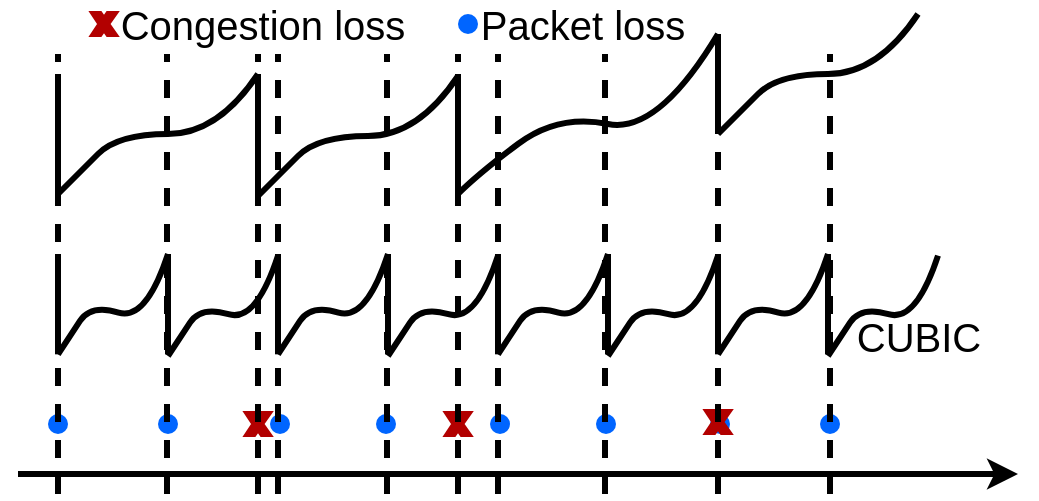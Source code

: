 <mxfile version="13.3.1" type="device"><diagram id="wY5TZC8zEZYDdKHKrgQs" name="Page-1"><mxGraphModel dx="946" dy="625" grid="1" gridSize="10" guides="1" tooltips="1" connect="1" arrows="1" fold="1" page="1" pageScale="1" pageWidth="827" pageHeight="1169" math="0" shadow="0"><root><mxCell id="0"/><mxCell id="1" parent="0"/><mxCell id="4qHEV066JnhbTxPfTesd-1" value="" style="curved=1;endArrow=none;html=1;endFill=0;strokeWidth=3;strokeColor=#000000;fillColor=#f8cecc;" parent="1" edge="1"><mxGeometry width="50" height="50" relative="1" as="geometry"><mxPoint x="200" y="220" as="sourcePoint"/><mxPoint x="300" y="160" as="targetPoint"/><Array as="points"><mxPoint x="200" y="220"/><mxPoint x="210" y="210"/><mxPoint x="230" y="190"/><mxPoint x="280" y="190"/></Array></mxGeometry></mxCell><mxCell id="4qHEV066JnhbTxPfTesd-2" value="" style="endArrow=none;html=1;strokeWidth=3;strokeColor=#000000;fillColor=#f8cecc;" parent="1" edge="1"><mxGeometry width="50" height="50" relative="1" as="geometry"><mxPoint x="200" y="220" as="sourcePoint"/><mxPoint x="200" y="160" as="targetPoint"/></mxGeometry></mxCell><mxCell id="4qHEV066JnhbTxPfTesd-3" value="" style="endArrow=none;html=1;strokeWidth=3;strokeColor=#000000;fillColor=#f8cecc;" parent="1" edge="1"><mxGeometry width="50" height="50" relative="1" as="geometry"><mxPoint x="300" y="220" as="sourcePoint"/><mxPoint x="300" y="160" as="targetPoint"/></mxGeometry></mxCell><mxCell id="4qHEV066JnhbTxPfTesd-4" value="" style="curved=1;endArrow=none;html=1;endFill=0;strokeWidth=3;strokeColor=#000000;fillColor=#f8cecc;" parent="1" edge="1"><mxGeometry width="50" height="50" relative="1" as="geometry"><mxPoint x="300" y="221" as="sourcePoint"/><mxPoint x="400" y="161" as="targetPoint"/><Array as="points"><mxPoint x="300" y="221"/><mxPoint x="310" y="211"/><mxPoint x="330" y="191"/><mxPoint x="380" y="191"/></Array></mxGeometry></mxCell><mxCell id="4qHEV066JnhbTxPfTesd-5" value="" style="endArrow=none;html=1;strokeWidth=3;strokeColor=#000000;fillColor=#f8cecc;" parent="1" edge="1"><mxGeometry width="50" height="50" relative="1" as="geometry"><mxPoint x="400" y="220" as="sourcePoint"/><mxPoint x="400" y="160" as="targetPoint"/></mxGeometry></mxCell><mxCell id="4qHEV066JnhbTxPfTesd-11" value="" style="group;strokeWidth=3;" parent="1" vertex="1" connectable="0"><mxGeometry x="200" y="250" width="110" height="51" as="geometry"/></mxCell><mxCell id="4qHEV066JnhbTxPfTesd-6" value="" style="curved=1;endArrow=none;html=1;endFill=0;strokeWidth=3;" parent="4qHEV066JnhbTxPfTesd-11" edge="1"><mxGeometry width="50" height="50" relative="1" as="geometry"><mxPoint y="50.164" as="sourcePoint"/><mxPoint x="55.0" as="targetPoint"/><Array as="points"><mxPoint y="50.164"/><mxPoint x="5.5" y="41.803"/><mxPoint x="16.5" y="25.082"/><mxPoint x="44" y="33.443"/></Array></mxGeometry></mxCell><mxCell id="4qHEV066JnhbTxPfTesd-7" value="" style="endArrow=none;html=1;strokeWidth=3;" parent="4qHEV066JnhbTxPfTesd-11" edge="1"><mxGeometry width="50" height="50" relative="1" as="geometry"><mxPoint y="50.164" as="sourcePoint"/><mxPoint as="targetPoint"/></mxGeometry></mxCell><mxCell id="4qHEV066JnhbTxPfTesd-8" value="" style="endArrow=none;html=1;strokeWidth=3;" parent="4qHEV066JnhbTxPfTesd-11" edge="1"><mxGeometry width="50" height="50" relative="1" as="geometry"><mxPoint x="55.0" y="50.164" as="sourcePoint"/><mxPoint x="55.0" as="targetPoint"/></mxGeometry></mxCell><mxCell id="4qHEV066JnhbTxPfTesd-9" value="" style="curved=1;endArrow=none;html=1;endFill=0;strokeWidth=3;" parent="4qHEV066JnhbTxPfTesd-11" edge="1"><mxGeometry width="50" height="50" relative="1" as="geometry"><mxPoint x="55.0" y="51" as="sourcePoint"/><mxPoint x="110.0" y="0.836" as="targetPoint"/><Array as="points"><mxPoint x="55.0" y="51"/><mxPoint x="60.5" y="42.639"/><mxPoint x="71.5" y="25.918"/><mxPoint x="99.0" y="34.279"/></Array></mxGeometry></mxCell><mxCell id="4qHEV066JnhbTxPfTesd-12" value="" style="curved=1;endArrow=none;html=1;endFill=0;strokeWidth=3;strokeColor=#000000;fillColor=#f8cecc;" parent="1" edge="1"><mxGeometry width="50" height="50" relative="1" as="geometry"><mxPoint x="400" y="220" as="sourcePoint"/><mxPoint x="530" y="140" as="targetPoint"/><Array as="points"><mxPoint x="400" y="220"/><mxPoint x="410" y="210"/><mxPoint x="450" y="180"/><mxPoint x="500" y="190"/></Array></mxGeometry></mxCell><mxCell id="4qHEV066JnhbTxPfTesd-13" value="" style="endArrow=none;html=1;strokeWidth=3;strokeColor=#000000;fillColor=#f8cecc;" parent="1" edge="1"><mxGeometry width="50" height="50" relative="1" as="geometry"><mxPoint x="530" y="190" as="sourcePoint"/><mxPoint x="530" y="140" as="targetPoint"/></mxGeometry></mxCell><mxCell id="4qHEV066JnhbTxPfTesd-14" value="" style="curved=1;endArrow=none;html=1;endFill=0;strokeWidth=3;strokeColor=#000000;fillColor=#f8cecc;" parent="1" edge="1"><mxGeometry width="50" height="50" relative="1" as="geometry"><mxPoint x="530" y="190" as="sourcePoint"/><mxPoint x="630" y="130" as="targetPoint"/><Array as="points"><mxPoint x="530" y="190"/><mxPoint x="540" y="180"/><mxPoint x="560" y="160"/><mxPoint x="610" y="160"/></Array></mxGeometry></mxCell><mxCell id="4qHEV066JnhbTxPfTesd-23" value="" style="group;strokeWidth=3;" parent="1" vertex="1" connectable="0"><mxGeometry x="310" y="250" width="110" height="51" as="geometry"/></mxCell><mxCell id="4qHEV066JnhbTxPfTesd-24" value="" style="curved=1;endArrow=none;html=1;endFill=0;strokeWidth=3;" parent="4qHEV066JnhbTxPfTesd-23" edge="1"><mxGeometry width="50" height="50" relative="1" as="geometry"><mxPoint y="50.164" as="sourcePoint"/><mxPoint x="55.0" as="targetPoint"/><Array as="points"><mxPoint y="50.164"/><mxPoint x="5.5" y="41.803"/><mxPoint x="16.5" y="25.082"/><mxPoint x="44" y="33.443"/></Array></mxGeometry></mxCell><mxCell id="4qHEV066JnhbTxPfTesd-25" value="" style="endArrow=none;html=1;strokeWidth=3;" parent="4qHEV066JnhbTxPfTesd-23" edge="1"><mxGeometry width="50" height="50" relative="1" as="geometry"><mxPoint y="50.164" as="sourcePoint"/><mxPoint as="targetPoint"/></mxGeometry></mxCell><mxCell id="4qHEV066JnhbTxPfTesd-26" value="" style="endArrow=none;html=1;strokeWidth=3;" parent="4qHEV066JnhbTxPfTesd-23" edge="1"><mxGeometry width="50" height="50" relative="1" as="geometry"><mxPoint x="55.0" y="50.164" as="sourcePoint"/><mxPoint x="55.0" as="targetPoint"/></mxGeometry></mxCell><mxCell id="4qHEV066JnhbTxPfTesd-27" value="" style="curved=1;endArrow=none;html=1;endFill=0;strokeWidth=3;" parent="4qHEV066JnhbTxPfTesd-23" edge="1"><mxGeometry width="50" height="50" relative="1" as="geometry"><mxPoint x="55.0" y="51" as="sourcePoint"/><mxPoint x="110.0" y="0.836" as="targetPoint"/><Array as="points"><mxPoint x="55.0" y="51"/><mxPoint x="60.5" y="42.639"/><mxPoint x="71.5" y="25.918"/><mxPoint x="99.0" y="34.279"/></Array></mxGeometry></mxCell><mxCell id="4qHEV066JnhbTxPfTesd-28" value="" style="group;strokeWidth=3;" parent="1" vertex="1" connectable="0"><mxGeometry x="420" y="250" width="110" height="51" as="geometry"/></mxCell><mxCell id="4qHEV066JnhbTxPfTesd-29" value="" style="curved=1;endArrow=none;html=1;endFill=0;strokeWidth=3;" parent="4qHEV066JnhbTxPfTesd-28" edge="1"><mxGeometry width="50" height="50" relative="1" as="geometry"><mxPoint y="50.164" as="sourcePoint"/><mxPoint x="55.0" as="targetPoint"/><Array as="points"><mxPoint y="50.164"/><mxPoint x="5.5" y="41.803"/><mxPoint x="16.5" y="25.082"/><mxPoint x="44" y="33.443"/></Array></mxGeometry></mxCell><mxCell id="4qHEV066JnhbTxPfTesd-30" value="" style="endArrow=none;html=1;strokeWidth=3;" parent="4qHEV066JnhbTxPfTesd-28" edge="1"><mxGeometry width="50" height="50" relative="1" as="geometry"><mxPoint y="50.164" as="sourcePoint"/><mxPoint as="targetPoint"/></mxGeometry></mxCell><mxCell id="4qHEV066JnhbTxPfTesd-31" value="" style="endArrow=none;html=1;strokeWidth=3;" parent="4qHEV066JnhbTxPfTesd-28" edge="1"><mxGeometry width="50" height="50" relative="1" as="geometry"><mxPoint x="55.0" y="50.164" as="sourcePoint"/><mxPoint x="55.0" as="targetPoint"/></mxGeometry></mxCell><mxCell id="4qHEV066JnhbTxPfTesd-32" value="" style="curved=1;endArrow=none;html=1;endFill=0;strokeWidth=3;" parent="4qHEV066JnhbTxPfTesd-28" edge="1"><mxGeometry width="50" height="50" relative="1" as="geometry"><mxPoint x="55.0" y="51" as="sourcePoint"/><mxPoint x="110.0" y="0.836" as="targetPoint"/><Array as="points"><mxPoint x="55.0" y="51"/><mxPoint x="60.5" y="42.639"/><mxPoint x="71.5" y="25.918"/><mxPoint x="99.0" y="34.279"/></Array></mxGeometry></mxCell><mxCell id="4qHEV066JnhbTxPfTesd-33" value="" style="group;strokeWidth=3;" parent="1" vertex="1" connectable="0"><mxGeometry x="530" y="250" width="140" height="51" as="geometry"/></mxCell><mxCell id="4qHEV066JnhbTxPfTesd-34" value="" style="curved=1;endArrow=none;html=1;endFill=0;strokeWidth=3;" parent="4qHEV066JnhbTxPfTesd-33" edge="1"><mxGeometry width="50" height="50" relative="1" as="geometry"><mxPoint y="50.164" as="sourcePoint"/><mxPoint x="55.0" as="targetPoint"/><Array as="points"><mxPoint y="50.164"/><mxPoint x="5.5" y="41.803"/><mxPoint x="16.5" y="25.082"/><mxPoint x="44" y="33.443"/></Array></mxGeometry></mxCell><mxCell id="4qHEV066JnhbTxPfTesd-35" value="" style="endArrow=none;html=1;strokeWidth=3;" parent="4qHEV066JnhbTxPfTesd-33" edge="1"><mxGeometry width="50" height="50" relative="1" as="geometry"><mxPoint y="50.164" as="sourcePoint"/><mxPoint as="targetPoint"/></mxGeometry></mxCell><mxCell id="4qHEV066JnhbTxPfTesd-36" value="" style="endArrow=none;html=1;strokeWidth=3;" parent="4qHEV066JnhbTxPfTesd-33" edge="1"><mxGeometry width="50" height="50" relative="1" as="geometry"><mxPoint x="55.0" y="50.164" as="sourcePoint"/><mxPoint x="55.0" as="targetPoint"/></mxGeometry></mxCell><mxCell id="4qHEV066JnhbTxPfTesd-37" value="" style="curved=1;endArrow=none;html=1;endFill=0;strokeWidth=3;" parent="4qHEV066JnhbTxPfTesd-33" edge="1"><mxGeometry width="50" height="50" relative="1" as="geometry"><mxPoint x="55.0" y="51" as="sourcePoint"/><mxPoint x="110.0" y="0.836" as="targetPoint"/><Array as="points"><mxPoint x="55.0" y="51"/><mxPoint x="60.5" y="42.639"/><mxPoint x="71.5" y="25.918"/><mxPoint x="99.0" y="34.279"/></Array></mxGeometry></mxCell><mxCell id="BYdKNo5z4FEyq_zdMCZK-1" value="&lt;font style=&quot;font-size: 20px&quot;&gt;CUBIC&lt;/font&gt;" style="text;html=1;align=center;verticalAlign=middle;resizable=0;points=[];autosize=1;" parent="4qHEV066JnhbTxPfTesd-33" vertex="1"><mxGeometry x="60" y="31" width="80" height="20" as="geometry"/></mxCell><mxCell id="4qHEV066JnhbTxPfTesd-38" value="" style="endArrow=classic;html=1;strokeWidth=3;" parent="1" edge="1"><mxGeometry width="50" height="50" relative="1" as="geometry"><mxPoint x="180" y="360" as="sourcePoint"/><mxPoint x="680" y="360" as="targetPoint"/></mxGeometry></mxCell><mxCell id="4qHEV066JnhbTxPfTesd-39" value="" style="shape=ellipse;fillColor=#0065FF;strokeColor=none;html=1;strokeWidth=3;" parent="1" vertex="1"><mxGeometry x="195" y="330" width="10" height="10" as="geometry"/></mxCell><mxCell id="4qHEV066JnhbTxPfTesd-41" value="" style="shape=ellipse;fillColor=#0065FF;strokeColor=none;html=1;strokeWidth=3;" parent="1" vertex="1"><mxGeometry x="250" y="330" width="10" height="10" as="geometry"/></mxCell><mxCell id="4qHEV066JnhbTxPfTesd-42" value="" style="shape=ellipse;fillColor=#0065FF;strokeColor=none;html=1;strokeWidth=3;" parent="1" vertex="1"><mxGeometry x="306" y="330" width="10" height="10" as="geometry"/></mxCell><mxCell id="4qHEV066JnhbTxPfTesd-43" value="" style="shape=ellipse;fillColor=#0065FF;strokeColor=none;html=1;strokeWidth=3;" parent="1" vertex="1"><mxGeometry x="359" y="330" width="10" height="10" as="geometry"/></mxCell><mxCell id="4qHEV066JnhbTxPfTesd-44" value="" style="shape=ellipse;fillColor=#0065FF;strokeColor=none;html=1;strokeWidth=3;" parent="1" vertex="1"><mxGeometry x="416" y="330" width="10" height="10" as="geometry"/></mxCell><mxCell id="4qHEV066JnhbTxPfTesd-45" value="" style="shape=ellipse;fillColor=#0065FF;strokeColor=none;html=1;strokeWidth=3;" parent="1" vertex="1"><mxGeometry x="469" y="330" width="10" height="10" as="geometry"/></mxCell><mxCell id="4qHEV066JnhbTxPfTesd-46" value="" style="shape=ellipse;fillColor=#0065FF;strokeColor=none;html=1;strokeWidth=3;" parent="1" vertex="1"><mxGeometry x="526" y="330" width="10" height="10" as="geometry"/></mxCell><mxCell id="4qHEV066JnhbTxPfTesd-47" value="" style="shape=ellipse;fillColor=#0065FF;strokeColor=none;html=1;strokeWidth=3;" parent="1" vertex="1"><mxGeometry x="581" y="330" width="10" height="10" as="geometry"/></mxCell><mxCell id="4qHEV066JnhbTxPfTesd-50" value="" style="verticalLabelPosition=bottom;verticalAlign=top;html=1;shape=mxgraph.basic.x;fillColor=#e51400;strokeColor=#B20000;fontColor=#ffffff;strokeWidth=3;" parent="1" vertex="1"><mxGeometry x="295" y="330" width="10" height="10" as="geometry"/></mxCell><mxCell id="4qHEV066JnhbTxPfTesd-51" value="" style="verticalLabelPosition=bottom;verticalAlign=top;html=1;shape=mxgraph.basic.x;fillColor=#e51400;strokeColor=#B20000;fontColor=#ffffff;strokeWidth=3;" parent="1" vertex="1"><mxGeometry x="395" y="330" width="10" height="10" as="geometry"/></mxCell><mxCell id="4qHEV066JnhbTxPfTesd-52" value="" style="verticalLabelPosition=bottom;verticalAlign=top;html=1;shape=mxgraph.basic.x;fillColor=#e51400;strokeColor=#B20000;fontColor=#ffffff;strokeWidth=3;" parent="1" vertex="1"><mxGeometry x="525" y="329" width="10" height="10" as="geometry"/></mxCell><mxCell id="4qHEV066JnhbTxPfTesd-54" value="" style="verticalLabelPosition=bottom;verticalAlign=top;html=1;shape=mxgraph.basic.x;fillColor=#e51400;strokeColor=#B20000;fontColor=#ffffff;strokeWidth=3;" parent="1" vertex="1"><mxGeometry x="218" y="130" width="10" height="10" as="geometry"/></mxCell><mxCell id="4qHEV066JnhbTxPfTesd-55" value="&lt;font style=&quot;font-size: 20px&quot;&gt;Congestion loss&lt;/font&gt;" style="text;html=1;align=center;verticalAlign=middle;resizable=0;points=[];autosize=1;" parent="1" vertex="1"><mxGeometry x="222" y="125" width="160" height="20" as="geometry"/></mxCell><mxCell id="4qHEV066JnhbTxPfTesd-57" value="&lt;font style=&quot;font-size: 20px&quot;&gt;Packet loss&lt;/font&gt;" style="text;html=1;align=center;verticalAlign=middle;resizable=0;points=[];autosize=1;" parent="1" vertex="1"><mxGeometry x="402" y="125" width="120" height="20" as="geometry"/></mxCell><mxCell id="4qHEV066JnhbTxPfTesd-58" value="" style="shape=ellipse;fillColor=#0065FF;strokeColor=none;html=1;strokeWidth=3;" parent="1" vertex="1"><mxGeometry x="400" y="130" width="10" height="10" as="geometry"/></mxCell><mxCell id="BYdKNo5z4FEyq_zdMCZK-9" value="" style="endArrow=none;dashed=1;html=1;strokeColor=#000000;strokeWidth=3;" parent="1" edge="1"><mxGeometry width="50" height="50" relative="1" as="geometry"><mxPoint x="300" y="370" as="sourcePoint"/><mxPoint x="300" y="150" as="targetPoint"/></mxGeometry></mxCell><mxCell id="BYdKNo5z4FEyq_zdMCZK-10" value="" style="endArrow=none;dashed=1;html=1;strokeColor=#000000;strokeWidth=3;" parent="1" edge="1"><mxGeometry width="50" height="50" relative="1" as="geometry"><mxPoint x="254.5" y="370" as="sourcePoint"/><mxPoint x="254.5" y="150" as="targetPoint"/></mxGeometry></mxCell><mxCell id="BYdKNo5z4FEyq_zdMCZK-11" value="" style="endArrow=none;dashed=1;html=1;strokeColor=#000000;strokeWidth=3;" parent="1" edge="1"><mxGeometry width="50" height="50" relative="1" as="geometry"><mxPoint x="200" y="370" as="sourcePoint"/><mxPoint x="200" y="150" as="targetPoint"/></mxGeometry></mxCell><mxCell id="BYdKNo5z4FEyq_zdMCZK-12" value="" style="endArrow=none;dashed=1;html=1;strokeColor=#000000;strokeWidth=3;" parent="1" edge="1"><mxGeometry width="50" height="50" relative="1" as="geometry"><mxPoint x="310" y="370" as="sourcePoint"/><mxPoint x="310" y="150" as="targetPoint"/></mxGeometry></mxCell><mxCell id="BYdKNo5z4FEyq_zdMCZK-13" value="" style="endArrow=none;dashed=1;html=1;strokeColor=#000000;strokeWidth=3;" parent="1" edge="1"><mxGeometry width="50" height="50" relative="1" as="geometry"><mxPoint x="364.5" y="370" as="sourcePoint"/><mxPoint x="364.5" y="150" as="targetPoint"/></mxGeometry></mxCell><mxCell id="BYdKNo5z4FEyq_zdMCZK-14" value="" style="endArrow=none;dashed=1;html=1;strokeColor=#000000;strokeWidth=3;" parent="1" edge="1"><mxGeometry width="50" height="50" relative="1" as="geometry"><mxPoint x="400" y="370" as="sourcePoint"/><mxPoint x="400" y="150" as="targetPoint"/></mxGeometry></mxCell><mxCell id="BYdKNo5z4FEyq_zdMCZK-15" value="" style="endArrow=none;dashed=1;html=1;strokeColor=#000000;strokeWidth=3;" parent="1" edge="1"><mxGeometry width="50" height="50" relative="1" as="geometry"><mxPoint x="420" y="370" as="sourcePoint"/><mxPoint x="420" y="150" as="targetPoint"/></mxGeometry></mxCell><mxCell id="BYdKNo5z4FEyq_zdMCZK-16" value="" style="endArrow=none;dashed=1;html=1;strokeColor=#000000;strokeWidth=3;" parent="1" edge="1"><mxGeometry width="50" height="50" relative="1" as="geometry"><mxPoint x="473.5" y="370" as="sourcePoint"/><mxPoint x="473.5" y="150" as="targetPoint"/></mxGeometry></mxCell><mxCell id="BYdKNo5z4FEyq_zdMCZK-17" value="" style="endArrow=none;dashed=1;html=1;strokeColor=#000000;strokeWidth=3;" parent="1" edge="1"><mxGeometry width="50" height="50" relative="1" as="geometry"><mxPoint x="530" y="370" as="sourcePoint"/><mxPoint x="530" y="150" as="targetPoint"/></mxGeometry></mxCell><mxCell id="BYdKNo5z4FEyq_zdMCZK-18" value="" style="endArrow=none;dashed=1;html=1;strokeColor=#000000;strokeWidth=3;" parent="1" edge="1"><mxGeometry width="50" height="50" relative="1" as="geometry"><mxPoint x="586" y="370" as="sourcePoint"/><mxPoint x="586" y="150" as="targetPoint"/></mxGeometry></mxCell></root></mxGraphModel></diagram></mxfile>